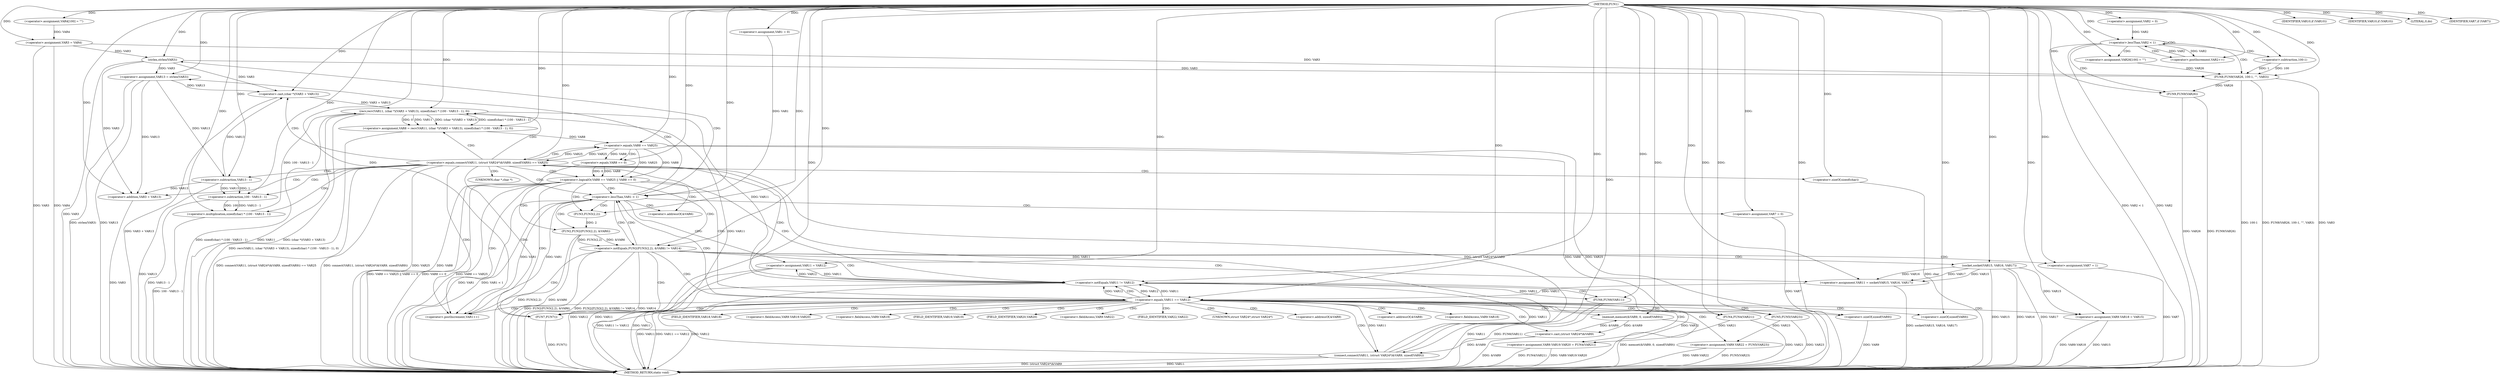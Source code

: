 digraph FUN1 {  
"1000100" [label = "(METHOD,FUN1)" ]
"1000276" [label = "(METHOD_RETURN,static void)" ]
"1000106" [label = "(<operator>.assignment,VAR4[100] = \"\")" ]
"1000109" [label = "(<operator>.assignment,VAR3 = VAR4)" ]
"1000113" [label = "(<operator>.assignment,VAR1 = 0)" ]
"1000116" [label = "(<operator>.lessThan,VAR1 < 1)" ]
"1000119" [label = "(<operator>.postIncrement,VAR1++)" ]
"1000125" [label = "(<operator>.assignment,VAR7 = 0)" ]
"1000132" [label = "(<operator>.assignment,VAR11 = VAR12)" ]
"1000136" [label = "(<operator>.assignment,VAR13 = strlen(VAR3))" ]
"1000138" [label = "(strlen,strlen(VAR3))" ]
"1000143" [label = "(<operator>.notEquals,FUN2(FUN3(2,2), &VAR6) != VAR14)" ]
"1000144" [label = "(FUN2,FUN2(FUN3(2,2), &VAR6))" ]
"1000145" [label = "(FUN3,FUN3(2,2))" ]
"1000153" [label = "(<operator>.assignment,VAR7 = 1)" ]
"1000156" [label = "(<operator>.assignment,VAR11 = socket(VAR15, VAR16, VAR17))" ]
"1000158" [label = "(socket,socket(VAR15, VAR16, VAR17))" ]
"1000163" [label = "(<operator>.equals,VAR11 == VAR12)" ]
"1000168" [label = "(memset,memset(&VAR9, 0, sizeof(VAR9)))" ]
"1000172" [label = "(<operator>.sizeOf,sizeof(VAR9))" ]
"1000174" [label = "(<operator>.assignment,VAR9.VAR18 = VAR15)" ]
"1000179" [label = "(<operator>.assignment,VAR9.VAR19.VAR20 = FUN4(VAR21))" ]
"1000185" [label = "(FUN4,FUN4(VAR21))" ]
"1000187" [label = "(<operator>.assignment,VAR9.VAR22 = FUN5(VAR23))" ]
"1000191" [label = "(FUN5,FUN5(VAR23))" ]
"1000194" [label = "(<operator>.equals,connect(VAR11, (struct VAR24*)&VAR9, sizeof(VAR9)) == VAR25)" ]
"1000195" [label = "(connect,connect(VAR11, (struct VAR24*)&VAR9, sizeof(VAR9)))" ]
"1000197" [label = "(<operator>.cast,(struct VAR24*)&VAR9)" ]
"1000201" [label = "(<operator>.sizeOf,sizeof(VAR9))" ]
"1000206" [label = "(<operator>.assignment,VAR8 = recv(VAR11, (char *)(VAR3 + VAR13), sizeof(char) * (100 - VAR13 - 1), 0))" ]
"1000208" [label = "(recv,recv(VAR11, (char *)(VAR3 + VAR13), sizeof(char) * (100 - VAR13 - 1), 0))" ]
"1000210" [label = "(<operator>.cast,(char *)(VAR3 + VAR13))" ]
"1000212" [label = "(<operator>.addition,VAR3 + VAR13)" ]
"1000215" [label = "(<operator>.multiplication,sizeof(char) * (100 - VAR13 - 1))" ]
"1000216" [label = "(<operator>.sizeOf,sizeof(char))" ]
"1000218" [label = "(<operator>.subtraction,100 - VAR13 - 1)" ]
"1000220" [label = "(<operator>.subtraction,VAR13 - 1)" ]
"1000225" [label = "(<operator>.logicalOr,VAR8 == VAR25 || VAR8 == 0)" ]
"1000226" [label = "(<operator>.equals,VAR8 == VAR25)" ]
"1000229" [label = "(<operator>.equals,VAR8 == 0)" ]
"1000235" [label = "(IDENTIFIER,VAR10,if (VAR10))" ]
"1000238" [label = "(IDENTIFIER,VAR10,if (VAR10))" ]
"1000240" [label = "(LITERAL,0,do)" ]
"1000242" [label = "(<operator>.notEquals,VAR11 != VAR12)" ]
"1000246" [label = "(FUN6,FUN6(VAR11))" ]
"1000249" [label = "(IDENTIFIER,VAR7,if (VAR7))" ]
"1000251" [label = "(FUN7,FUN7())" ]
"1000253" [label = "(<operator>.assignment,VAR2 = 0)" ]
"1000256" [label = "(<operator>.lessThan,VAR2 < 1)" ]
"1000259" [label = "(<operator>.postIncrement,VAR2++)" ]
"1000264" [label = "(<operator>.assignment,VAR26[100] = \"\")" ]
"1000267" [label = "(FUN8,FUN8(VAR26, 100-1, \"\", VAR3))" ]
"1000269" [label = "(<operator>.subtraction,100-1)" ]
"1000274" [label = "(FUN9,FUN9(VAR26))" ]
"1000148" [label = "(<operator>.addressOf,&VAR6)" ]
"1000169" [label = "(<operator>.addressOf,&VAR9)" ]
"1000175" [label = "(<operator>.fieldAccess,VAR9.VAR18)" ]
"1000177" [label = "(FIELD_IDENTIFIER,VAR18,VAR18)" ]
"1000180" [label = "(<operator>.fieldAccess,VAR9.VAR19.VAR20)" ]
"1000181" [label = "(<operator>.fieldAccess,VAR9.VAR19)" ]
"1000183" [label = "(FIELD_IDENTIFIER,VAR19,VAR19)" ]
"1000184" [label = "(FIELD_IDENTIFIER,VAR20,VAR20)" ]
"1000188" [label = "(<operator>.fieldAccess,VAR9.VAR22)" ]
"1000190" [label = "(FIELD_IDENTIFIER,VAR22,VAR22)" ]
"1000198" [label = "(UNKNOWN,struct VAR24*,struct VAR24*)" ]
"1000199" [label = "(<operator>.addressOf,&VAR9)" ]
"1000211" [label = "(UNKNOWN,char *,char *)" ]
  "1000208" -> "1000276"  [ label = "DDG: VAR11"] 
  "1000179" -> "1000276"  [ label = "DDG: FUN4(VAR21)"] 
  "1000225" -> "1000276"  [ label = "DDG: VAR8 == VAR25"] 
  "1000132" -> "1000276"  [ label = "DDG: VAR11"] 
  "1000158" -> "1000276"  [ label = "DDG: VAR15"] 
  "1000116" -> "1000276"  [ label = "DDG: VAR1"] 
  "1000187" -> "1000276"  [ label = "DDG: VAR9.VAR22"] 
  "1000174" -> "1000276"  [ label = "DDG: VAR15"] 
  "1000168" -> "1000276"  [ label = "DDG: memset(&VAR9, 0, sizeof(VAR9))"] 
  "1000163" -> "1000276"  [ label = "DDG: VAR11"] 
  "1000185" -> "1000276"  [ label = "DDG: VAR21"] 
  "1000125" -> "1000276"  [ label = "DDG: VAR7"] 
  "1000225" -> "1000276"  [ label = "DDG: VAR8 == VAR25 || VAR8 == 0"] 
  "1000220" -> "1000276"  [ label = "DDG: VAR13"] 
  "1000251" -> "1000276"  [ label = "DDG: FUN7()"] 
  "1000194" -> "1000276"  [ label = "DDG: connect(VAR11, (struct VAR24*)&VAR9, sizeof(VAR9)) == VAR25"] 
  "1000226" -> "1000276"  [ label = "DDG: VAR8"] 
  "1000208" -> "1000276"  [ label = "DDG: (char *)(VAR3 + VAR13)"] 
  "1000274" -> "1000276"  [ label = "DDG: VAR26"] 
  "1000216" -> "1000276"  [ label = "DDG: char"] 
  "1000158" -> "1000276"  [ label = "DDG: VAR16"] 
  "1000226" -> "1000276"  [ label = "DDG: VAR25"] 
  "1000138" -> "1000276"  [ label = "DDG: VAR3"] 
  "1000267" -> "1000276"  [ label = "DDG: 100-1"] 
  "1000194" -> "1000276"  [ label = "DDG: connect(VAR11, (struct VAR24*)&VAR9, sizeof(VAR9))"] 
  "1000225" -> "1000276"  [ label = "DDG: VAR8 == 0"] 
  "1000156" -> "1000276"  [ label = "DDG: socket(VAR15, VAR16, VAR17)"] 
  "1000143" -> "1000276"  [ label = "DDG: FUN2(FUN3(2,2), &VAR6)"] 
  "1000267" -> "1000276"  [ label = "DDG: FUN8(VAR26, 100-1, \"\", VAR3)"] 
  "1000132" -> "1000276"  [ label = "DDG: VAR12"] 
  "1000187" -> "1000276"  [ label = "DDG: FUN5(VAR23)"] 
  "1000274" -> "1000276"  [ label = "DDG: FUN9(VAR26)"] 
  "1000179" -> "1000276"  [ label = "DDG: VAR9.VAR19.VAR20"] 
  "1000215" -> "1000276"  [ label = "DDG: 100 - VAR13 - 1"] 
  "1000194" -> "1000276"  [ label = "DDG: VAR25"] 
  "1000206" -> "1000276"  [ label = "DDG: recv(VAR11, (char *)(VAR3 + VAR13), sizeof(char) * (100 - VAR13 - 1), 0)"] 
  "1000144" -> "1000276"  [ label = "DDG: &VAR6"] 
  "1000210" -> "1000276"  [ label = "DDG: VAR3 + VAR13"] 
  "1000153" -> "1000276"  [ label = "DDG: VAR7"] 
  "1000195" -> "1000276"  [ label = "DDG: (struct VAR24*)&VAR9"] 
  "1000197" -> "1000276"  [ label = "DDG: &VAR9"] 
  "1000267" -> "1000276"  [ label = "DDG: VAR3"] 
  "1000212" -> "1000276"  [ label = "DDG: VAR3"] 
  "1000109" -> "1000276"  [ label = "DDG: VAR3"] 
  "1000242" -> "1000276"  [ label = "DDG: VAR11 != VAR12"] 
  "1000144" -> "1000276"  [ label = "DDG: FUN3(2,2)"] 
  "1000218" -> "1000276"  [ label = "DDG: VAR13 - 1"] 
  "1000143" -> "1000276"  [ label = "DDG: FUN2(FUN3(2,2), &VAR6) != VAR14"] 
  "1000229" -> "1000276"  [ label = "DDG: VAR8"] 
  "1000208" -> "1000276"  [ label = "DDG: sizeof(char) * (100 - VAR13 - 1)"] 
  "1000242" -> "1000276"  [ label = "DDG: VAR12"] 
  "1000143" -> "1000276"  [ label = "DDG: VAR14"] 
  "1000256" -> "1000276"  [ label = "DDG: VAR2"] 
  "1000136" -> "1000276"  [ label = "DDG: strlen(VAR3)"] 
  "1000256" -> "1000276"  [ label = "DDG: VAR2 < 1"] 
  "1000163" -> "1000276"  [ label = "DDG: VAR11 == VAR12"] 
  "1000195" -> "1000276"  [ label = "DDG: VAR11"] 
  "1000246" -> "1000276"  [ label = "DDG: FUN6(VAR11)"] 
  "1000116" -> "1000276"  [ label = "DDG: VAR1 < 1"] 
  "1000191" -> "1000276"  [ label = "DDG: VAR23"] 
  "1000109" -> "1000276"  [ label = "DDG: VAR4"] 
  "1000158" -> "1000276"  [ label = "DDG: VAR17"] 
  "1000136" -> "1000276"  [ label = "DDG: VAR13"] 
  "1000242" -> "1000276"  [ label = "DDG: VAR11"] 
  "1000174" -> "1000276"  [ label = "DDG: VAR9.VAR18"] 
  "1000246" -> "1000276"  [ label = "DDG: VAR11"] 
  "1000201" -> "1000276"  [ label = "DDG: VAR9"] 
  "1000163" -> "1000276"  [ label = "DDG: VAR12"] 
  "1000100" -> "1000106"  [ label = "DDG: "] 
  "1000106" -> "1000109"  [ label = "DDG: VAR4"] 
  "1000100" -> "1000109"  [ label = "DDG: "] 
  "1000100" -> "1000113"  [ label = "DDG: "] 
  "1000113" -> "1000116"  [ label = "DDG: VAR1"] 
  "1000119" -> "1000116"  [ label = "DDG: VAR1"] 
  "1000100" -> "1000116"  [ label = "DDG: "] 
  "1000116" -> "1000119"  [ label = "DDG: VAR1"] 
  "1000100" -> "1000119"  [ label = "DDG: "] 
  "1000100" -> "1000125"  [ label = "DDG: "] 
  "1000242" -> "1000132"  [ label = "DDG: VAR12"] 
  "1000100" -> "1000132"  [ label = "DDG: "] 
  "1000138" -> "1000136"  [ label = "DDG: VAR3"] 
  "1000100" -> "1000136"  [ label = "DDG: "] 
  "1000109" -> "1000138"  [ label = "DDG: VAR3"] 
  "1000100" -> "1000138"  [ label = "DDG: "] 
  "1000144" -> "1000143"  [ label = "DDG: FUN3(2,2)"] 
  "1000144" -> "1000143"  [ label = "DDG: &VAR6"] 
  "1000145" -> "1000144"  [ label = "DDG: 2"] 
  "1000100" -> "1000145"  [ label = "DDG: "] 
  "1000100" -> "1000143"  [ label = "DDG: "] 
  "1000100" -> "1000153"  [ label = "DDG: "] 
  "1000158" -> "1000156"  [ label = "DDG: VAR15"] 
  "1000158" -> "1000156"  [ label = "DDG: VAR16"] 
  "1000158" -> "1000156"  [ label = "DDG: VAR17"] 
  "1000100" -> "1000156"  [ label = "DDG: "] 
  "1000100" -> "1000158"  [ label = "DDG: "] 
  "1000156" -> "1000163"  [ label = "DDG: VAR11"] 
  "1000100" -> "1000163"  [ label = "DDG: "] 
  "1000242" -> "1000163"  [ label = "DDG: VAR12"] 
  "1000197" -> "1000168"  [ label = "DDG: &VAR9"] 
  "1000100" -> "1000168"  [ label = "DDG: "] 
  "1000100" -> "1000172"  [ label = "DDG: "] 
  "1000158" -> "1000174"  [ label = "DDG: VAR15"] 
  "1000100" -> "1000174"  [ label = "DDG: "] 
  "1000185" -> "1000179"  [ label = "DDG: VAR21"] 
  "1000100" -> "1000185"  [ label = "DDG: "] 
  "1000191" -> "1000187"  [ label = "DDG: VAR23"] 
  "1000100" -> "1000191"  [ label = "DDG: "] 
  "1000195" -> "1000194"  [ label = "DDG: VAR11"] 
  "1000195" -> "1000194"  [ label = "DDG: (struct VAR24*)&VAR9"] 
  "1000163" -> "1000195"  [ label = "DDG: VAR11"] 
  "1000100" -> "1000195"  [ label = "DDG: "] 
  "1000197" -> "1000195"  [ label = "DDG: &VAR9"] 
  "1000168" -> "1000197"  [ label = "DDG: &VAR9"] 
  "1000100" -> "1000201"  [ label = "DDG: "] 
  "1000226" -> "1000194"  [ label = "DDG: VAR25"] 
  "1000100" -> "1000194"  [ label = "DDG: "] 
  "1000208" -> "1000206"  [ label = "DDG: VAR11"] 
  "1000208" -> "1000206"  [ label = "DDG: (char *)(VAR3 + VAR13)"] 
  "1000208" -> "1000206"  [ label = "DDG: sizeof(char) * (100 - VAR13 - 1)"] 
  "1000208" -> "1000206"  [ label = "DDG: 0"] 
  "1000100" -> "1000206"  [ label = "DDG: "] 
  "1000195" -> "1000208"  [ label = "DDG: VAR11"] 
  "1000100" -> "1000208"  [ label = "DDG: "] 
  "1000210" -> "1000208"  [ label = "DDG: VAR3 + VAR13"] 
  "1000138" -> "1000210"  [ label = "DDG: VAR3"] 
  "1000100" -> "1000210"  [ label = "DDG: "] 
  "1000220" -> "1000210"  [ label = "DDG: VAR13"] 
  "1000136" -> "1000210"  [ label = "DDG: VAR13"] 
  "1000138" -> "1000212"  [ label = "DDG: VAR3"] 
  "1000100" -> "1000212"  [ label = "DDG: "] 
  "1000220" -> "1000212"  [ label = "DDG: VAR13"] 
  "1000136" -> "1000212"  [ label = "DDG: VAR13"] 
  "1000215" -> "1000208"  [ label = "DDG: 100 - VAR13 - 1"] 
  "1000100" -> "1000215"  [ label = "DDG: "] 
  "1000100" -> "1000216"  [ label = "DDG: "] 
  "1000218" -> "1000215"  [ label = "DDG: 100"] 
  "1000218" -> "1000215"  [ label = "DDG: VAR13 - 1"] 
  "1000100" -> "1000218"  [ label = "DDG: "] 
  "1000220" -> "1000218"  [ label = "DDG: VAR13"] 
  "1000220" -> "1000218"  [ label = "DDG: 1"] 
  "1000100" -> "1000220"  [ label = "DDG: "] 
  "1000136" -> "1000220"  [ label = "DDG: VAR13"] 
  "1000226" -> "1000225"  [ label = "DDG: VAR8"] 
  "1000226" -> "1000225"  [ label = "DDG: VAR25"] 
  "1000206" -> "1000226"  [ label = "DDG: VAR8"] 
  "1000100" -> "1000226"  [ label = "DDG: "] 
  "1000194" -> "1000226"  [ label = "DDG: VAR25"] 
  "1000229" -> "1000225"  [ label = "DDG: VAR8"] 
  "1000229" -> "1000225"  [ label = "DDG: 0"] 
  "1000226" -> "1000229"  [ label = "DDG: VAR8"] 
  "1000100" -> "1000229"  [ label = "DDG: "] 
  "1000100" -> "1000235"  [ label = "DDG: "] 
  "1000100" -> "1000238"  [ label = "DDG: "] 
  "1000100" -> "1000240"  [ label = "DDG: "] 
  "1000163" -> "1000242"  [ label = "DDG: VAR11"] 
  "1000208" -> "1000242"  [ label = "DDG: VAR11"] 
  "1000132" -> "1000242"  [ label = "DDG: VAR11"] 
  "1000195" -> "1000242"  [ label = "DDG: VAR11"] 
  "1000100" -> "1000242"  [ label = "DDG: "] 
  "1000163" -> "1000242"  [ label = "DDG: VAR12"] 
  "1000242" -> "1000246"  [ label = "DDG: VAR11"] 
  "1000100" -> "1000246"  [ label = "DDG: "] 
  "1000100" -> "1000249"  [ label = "DDG: "] 
  "1000100" -> "1000251"  [ label = "DDG: "] 
  "1000100" -> "1000253"  [ label = "DDG: "] 
  "1000259" -> "1000256"  [ label = "DDG: VAR2"] 
  "1000253" -> "1000256"  [ label = "DDG: VAR2"] 
  "1000100" -> "1000256"  [ label = "DDG: "] 
  "1000256" -> "1000259"  [ label = "DDG: VAR2"] 
  "1000100" -> "1000259"  [ label = "DDG: "] 
  "1000100" -> "1000264"  [ label = "DDG: "] 
  "1000264" -> "1000267"  [ label = "DDG: VAR26"] 
  "1000100" -> "1000267"  [ label = "DDG: "] 
  "1000269" -> "1000267"  [ label = "DDG: 100"] 
  "1000269" -> "1000267"  [ label = "DDG: 1"] 
  "1000100" -> "1000269"  [ label = "DDG: "] 
  "1000138" -> "1000267"  [ label = "DDG: VAR3"] 
  "1000109" -> "1000267"  [ label = "DDG: VAR3"] 
  "1000267" -> "1000274"  [ label = "DDG: VAR26"] 
  "1000100" -> "1000274"  [ label = "DDG: "] 
  "1000116" -> "1000125"  [ label = "CDG: "] 
  "1000116" -> "1000148"  [ label = "CDG: "] 
  "1000116" -> "1000144"  [ label = "CDG: "] 
  "1000116" -> "1000132"  [ label = "CDG: "] 
  "1000116" -> "1000145"  [ label = "CDG: "] 
  "1000116" -> "1000138"  [ label = "CDG: "] 
  "1000116" -> "1000136"  [ label = "CDG: "] 
  "1000116" -> "1000143"  [ label = "CDG: "] 
  "1000143" -> "1000156"  [ label = "CDG: "] 
  "1000143" -> "1000153"  [ label = "CDG: "] 
  "1000143" -> "1000163"  [ label = "CDG: "] 
  "1000143" -> "1000158"  [ label = "CDG: "] 
  "1000143" -> "1000116"  [ label = "CDG: "] 
  "1000143" -> "1000242"  [ label = "CDG: "] 
  "1000143" -> "1000119"  [ label = "CDG: "] 
  "1000143" -> "1000251"  [ label = "CDG: "] 
  "1000163" -> "1000174"  [ label = "CDG: "] 
  "1000163" -> "1000191"  [ label = "CDG: "] 
  "1000163" -> "1000199"  [ label = "CDG: "] 
  "1000163" -> "1000197"  [ label = "CDG: "] 
  "1000163" -> "1000180"  [ label = "CDG: "] 
  "1000163" -> "1000183"  [ label = "CDG: "] 
  "1000163" -> "1000188"  [ label = "CDG: "] 
  "1000163" -> "1000190"  [ label = "CDG: "] 
  "1000163" -> "1000175"  [ label = "CDG: "] 
  "1000163" -> "1000201"  [ label = "CDG: "] 
  "1000163" -> "1000179"  [ label = "CDG: "] 
  "1000163" -> "1000194"  [ label = "CDG: "] 
  "1000163" -> "1000198"  [ label = "CDG: "] 
  "1000163" -> "1000187"  [ label = "CDG: "] 
  "1000163" -> "1000185"  [ label = "CDG: "] 
  "1000163" -> "1000195"  [ label = "CDG: "] 
  "1000163" -> "1000172"  [ label = "CDG: "] 
  "1000163" -> "1000169"  [ label = "CDG: "] 
  "1000163" -> "1000168"  [ label = "CDG: "] 
  "1000163" -> "1000184"  [ label = "CDG: "] 
  "1000163" -> "1000177"  [ label = "CDG: "] 
  "1000163" -> "1000181"  [ label = "CDG: "] 
  "1000163" -> "1000116"  [ label = "CDG: "] 
  "1000163" -> "1000242"  [ label = "CDG: "] 
  "1000163" -> "1000119"  [ label = "CDG: "] 
  "1000163" -> "1000251"  [ label = "CDG: "] 
  "1000194" -> "1000211"  [ label = "CDG: "] 
  "1000194" -> "1000208"  [ label = "CDG: "] 
  "1000194" -> "1000216"  [ label = "CDG: "] 
  "1000194" -> "1000210"  [ label = "CDG: "] 
  "1000194" -> "1000206"  [ label = "CDG: "] 
  "1000194" -> "1000220"  [ label = "CDG: "] 
  "1000194" -> "1000226"  [ label = "CDG: "] 
  "1000194" -> "1000212"  [ label = "CDG: "] 
  "1000194" -> "1000215"  [ label = "CDG: "] 
  "1000194" -> "1000225"  [ label = "CDG: "] 
  "1000194" -> "1000218"  [ label = "CDG: "] 
  "1000194" -> "1000116"  [ label = "CDG: "] 
  "1000194" -> "1000242"  [ label = "CDG: "] 
  "1000194" -> "1000119"  [ label = "CDG: "] 
  "1000194" -> "1000251"  [ label = "CDG: "] 
  "1000225" -> "1000116"  [ label = "CDG: "] 
  "1000225" -> "1000242"  [ label = "CDG: "] 
  "1000225" -> "1000119"  [ label = "CDG: "] 
  "1000225" -> "1000251"  [ label = "CDG: "] 
  "1000225" -> "1000148"  [ label = "CDG: "] 
  "1000225" -> "1000144"  [ label = "CDG: "] 
  "1000225" -> "1000145"  [ label = "CDG: "] 
  "1000225" -> "1000143"  [ label = "CDG: "] 
  "1000226" -> "1000229"  [ label = "CDG: "] 
  "1000242" -> "1000246"  [ label = "CDG: "] 
  "1000256" -> "1000274"  [ label = "CDG: "] 
  "1000256" -> "1000259"  [ label = "CDG: "] 
  "1000256" -> "1000269"  [ label = "CDG: "] 
  "1000256" -> "1000267"  [ label = "CDG: "] 
  "1000256" -> "1000264"  [ label = "CDG: "] 
  "1000256" -> "1000256"  [ label = "CDG: "] 
}
